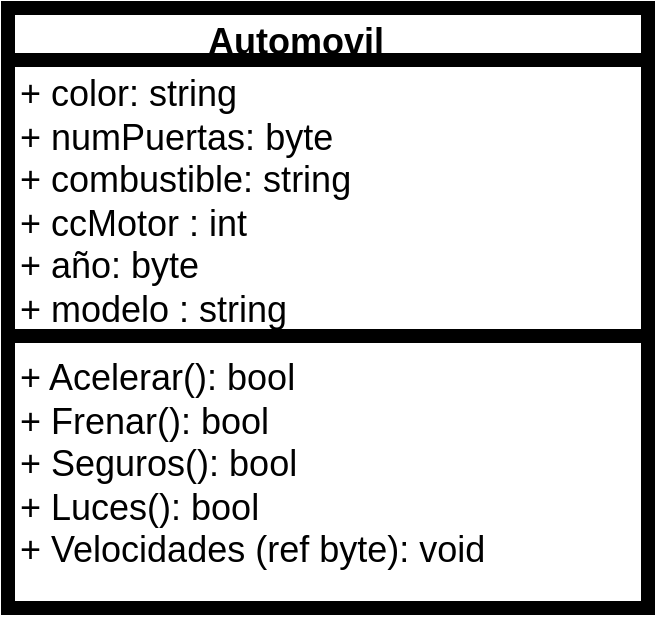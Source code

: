 <mxfile version="24.1.0" type="device">
  <diagram id="C5RBs43oDa-KdzZeNtuy" name="Page-1">
    <mxGraphModel dx="2049" dy="1194" grid="1" gridSize="10" guides="1" tooltips="1" connect="1" arrows="1" fold="1" page="1" pageScale="1" pageWidth="827" pageHeight="1169" math="0" shadow="0">
      <root>
        <mxCell id="WIyWlLk6GJQsqaUBKTNV-0" />
        <mxCell id="WIyWlLk6GJQsqaUBKTNV-1" parent="WIyWlLk6GJQsqaUBKTNV-0" />
        <mxCell id="xz0dG43Nw81ZdMH9ekGy-5" value="Automovil&lt;span style=&quot;white-space: pre;&quot;&gt;&#x9;&lt;/span&gt;" style="swimlane;fontStyle=1;align=center;verticalAlign=top;childLayout=stackLayout;horizontal=1;startSize=26;horizontalStack=0;resizeParent=1;resizeParentMax=0;resizeLast=0;collapsible=1;marginBottom=0;whiteSpace=wrap;html=1;strokeWidth=7;shadow=0;fontSize=18;" vertex="1" parent="WIyWlLk6GJQsqaUBKTNV-1">
          <mxGeometry x="70" y="250" width="320" height="300" as="geometry" />
        </mxCell>
        <mxCell id="xz0dG43Nw81ZdMH9ekGy-6" value="+ color: string&lt;div&gt;+ numPuertas: byte&lt;/div&gt;&lt;div&gt;+ combustible: string&lt;/div&gt;&lt;div&gt;+ ccMotor : int&lt;/div&gt;&lt;div&gt;+ año: byte&lt;/div&gt;&lt;div&gt;+ modelo : string&lt;/div&gt;" style="text;align=left;verticalAlign=top;spacingLeft=4;spacingRight=4;overflow=hidden;rotatable=0;points=[[0,0.5],[1,0.5]];portConstraint=eastwest;whiteSpace=wrap;html=1;strokeWidth=7;shadow=0;fontSize=18;" vertex="1" parent="xz0dG43Nw81ZdMH9ekGy-5">
          <mxGeometry y="26" width="320" height="134" as="geometry" />
        </mxCell>
        <mxCell id="xz0dG43Nw81ZdMH9ekGy-7" value="" style="line;strokeWidth=7;align=left;verticalAlign=middle;spacingTop=-1;spacingLeft=3;spacingRight=3;rotatable=0;labelPosition=right;points=[];portConstraint=eastwest;shadow=0;fontSize=18;" vertex="1" parent="xz0dG43Nw81ZdMH9ekGy-5">
          <mxGeometry y="160" width="320" height="8" as="geometry" />
        </mxCell>
        <mxCell id="xz0dG43Nw81ZdMH9ekGy-8" value="+ Acelerar(): bool&lt;div&gt;+ Frenar(): bool&lt;/div&gt;&lt;div&gt;+ Seguros(): bool&lt;/div&gt;&lt;div&gt;+ Luces(): bool&lt;/div&gt;&lt;div&gt;+ Velocidades (ref byte): void&lt;/div&gt;" style="text;align=left;verticalAlign=top;spacingLeft=4;spacingRight=4;overflow=hidden;rotatable=0;points=[[0,0.5],[1,0.5]];portConstraint=eastwest;whiteSpace=wrap;html=1;strokeWidth=7;shadow=0;fontSize=18;" vertex="1" parent="xz0dG43Nw81ZdMH9ekGy-5">
          <mxGeometry y="168" width="320" height="132" as="geometry" />
        </mxCell>
      </root>
    </mxGraphModel>
  </diagram>
</mxfile>
